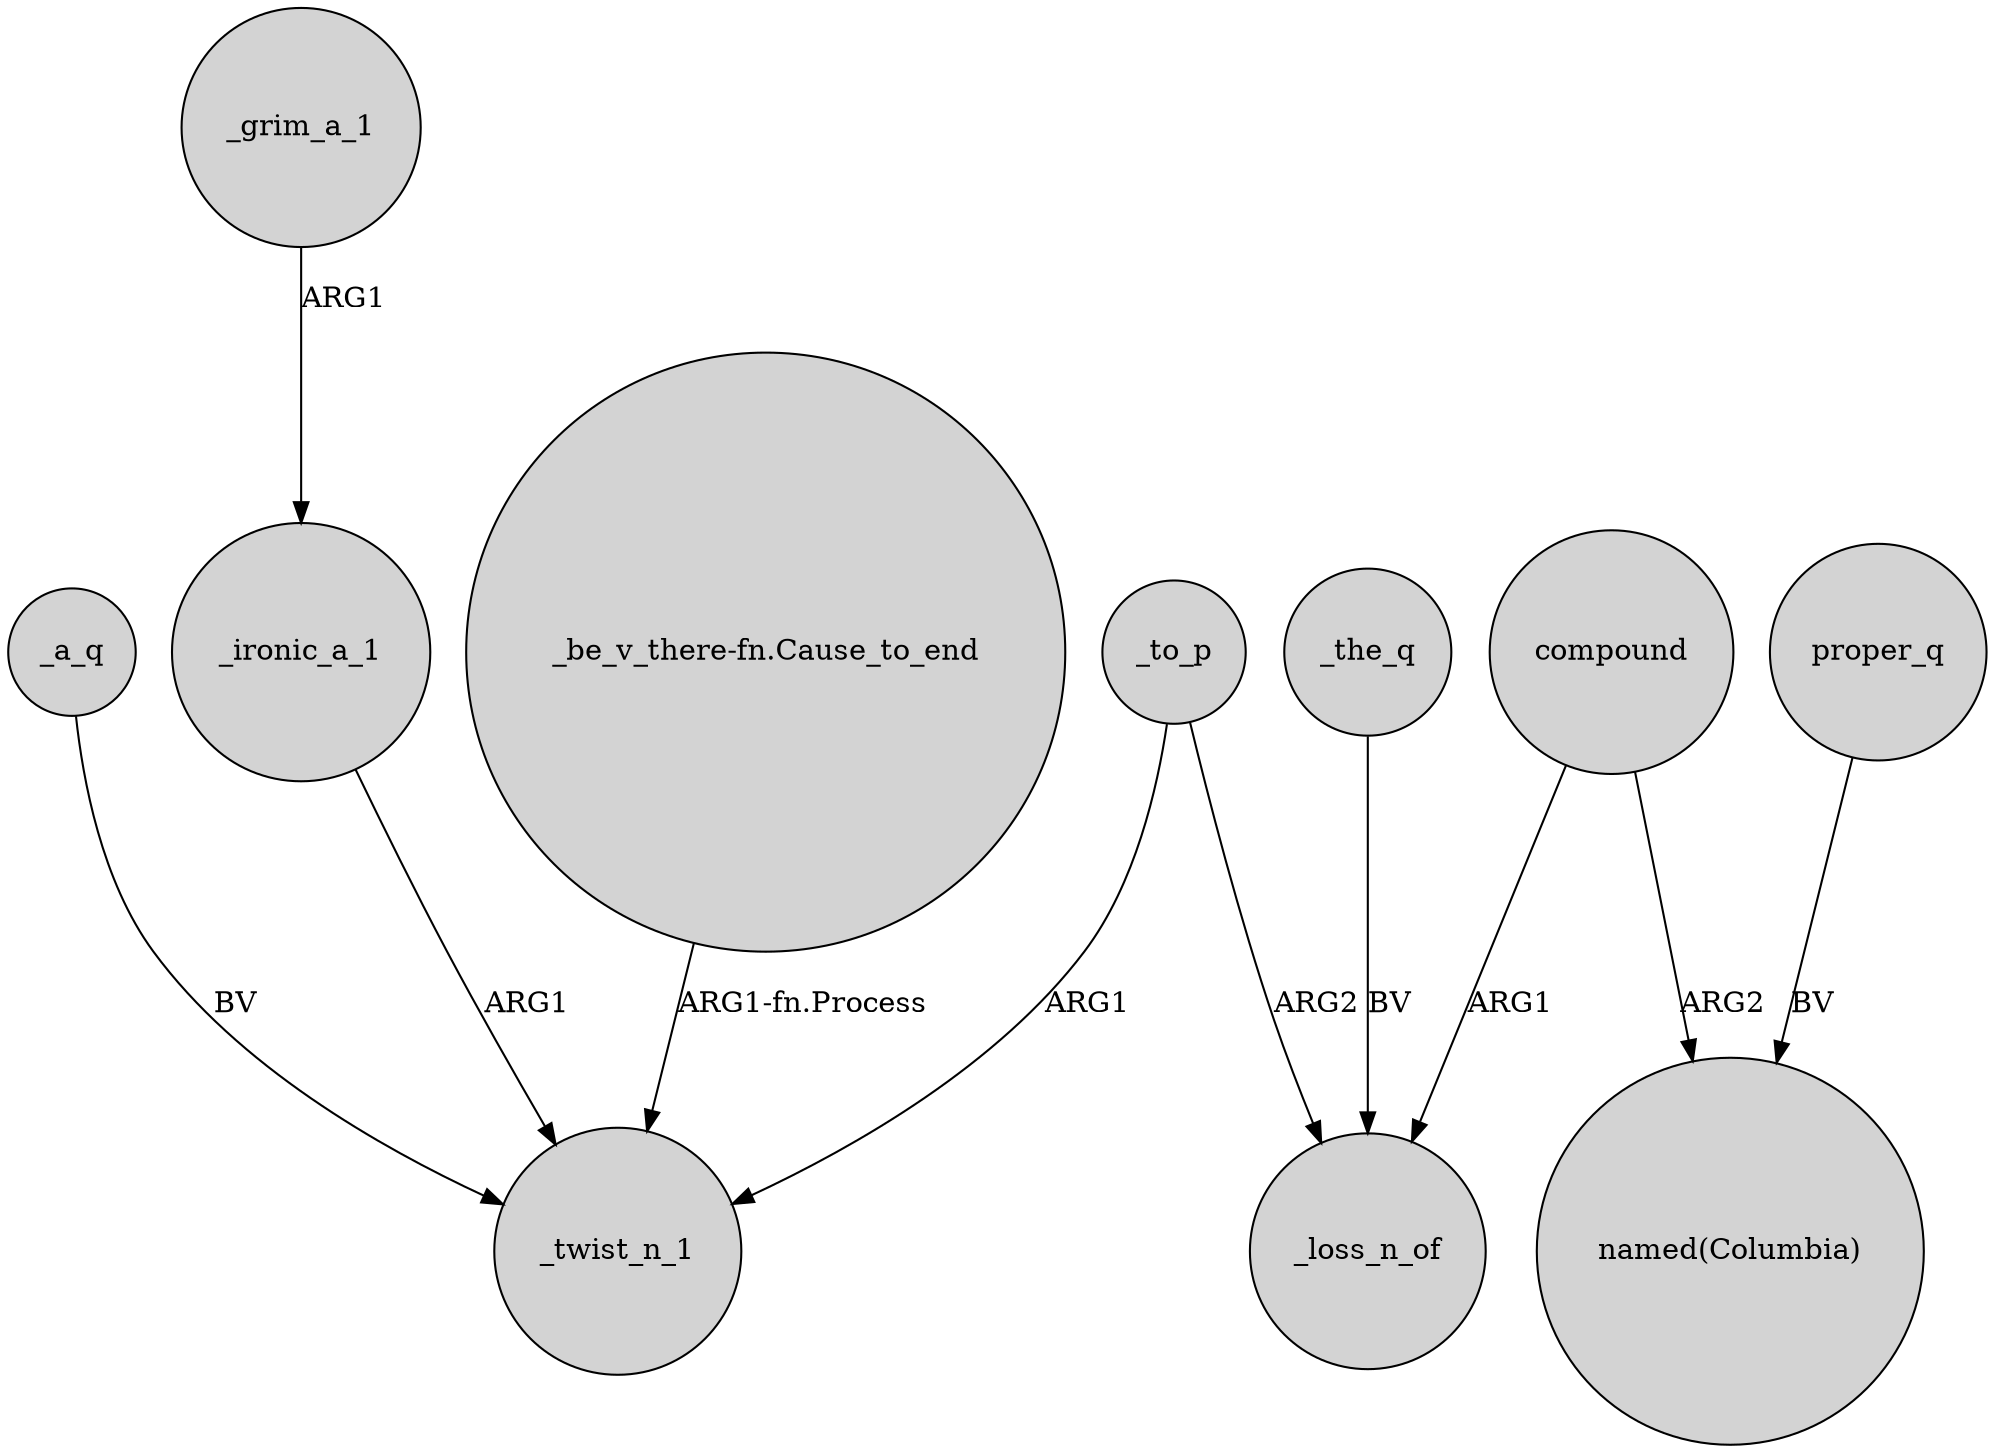 digraph {
	node [shape=circle style=filled]
	_a_q -> _twist_n_1 [label=BV]
	_to_p -> _loss_n_of [label=ARG2]
	_ironic_a_1 -> _twist_n_1 [label=ARG1]
	compound -> "named(Columbia)" [label=ARG2]
	_grim_a_1 -> _ironic_a_1 [label=ARG1]
	"_be_v_there-fn.Cause_to_end" -> _twist_n_1 [label="ARG1-fn.Process"]
	proper_q -> "named(Columbia)" [label=BV]
	_the_q -> _loss_n_of [label=BV]
	_to_p -> _twist_n_1 [label=ARG1]
	compound -> _loss_n_of [label=ARG1]
}
